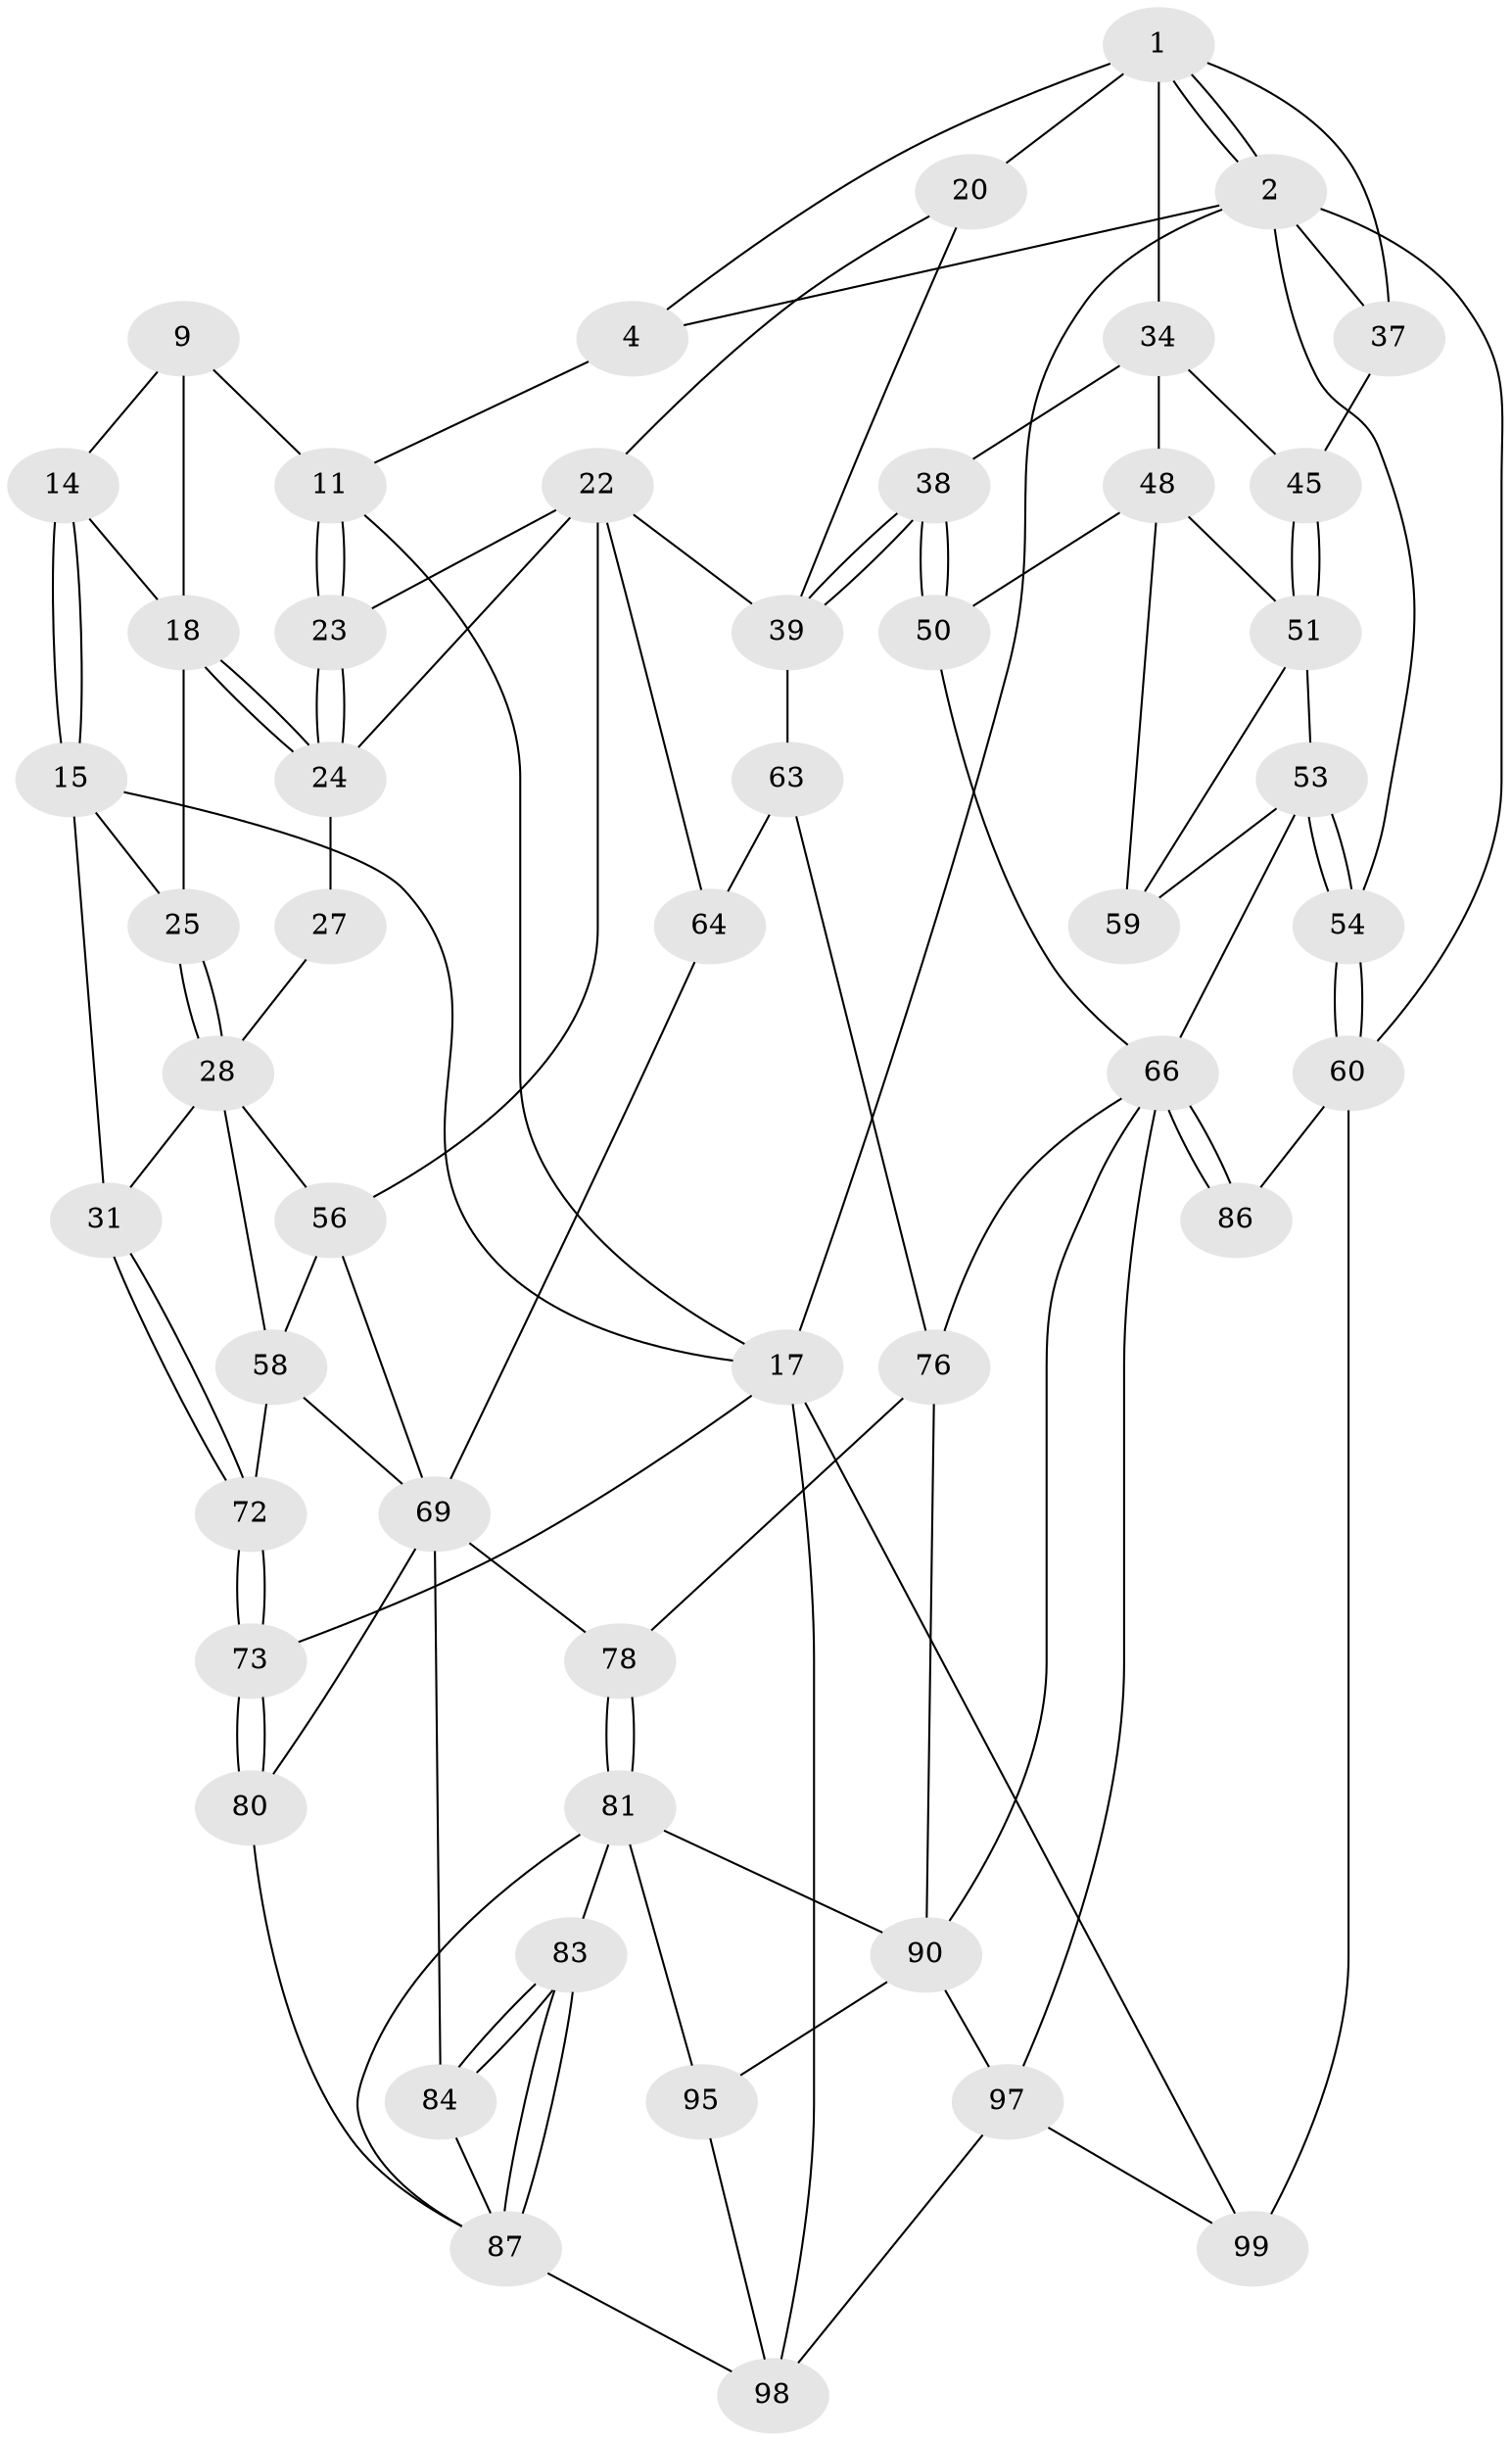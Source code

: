 // original degree distribution, {3: 0.0297029702970297, 5: 0.46534653465346537, 6: 0.24752475247524752, 4: 0.25742574257425743}
// Generated by graph-tools (version 1.1) at 2025/16/03/09/25 04:16:47]
// undirected, 50 vertices, 112 edges
graph export_dot {
graph [start="1"]
  node [color=gray90,style=filled];
  1 [pos="+0.9223492018045901+0.05462465330656548",super="+5"];
  2 [pos="+1+0",super="+36+3"];
  4 [pos="+0.9052877481388522+0",super="+8"];
  9 [pos="+0.19042954301107998+0",super="+10"];
  11 [pos="+0.42782292319390636+0.006321192392017826",super="+12"];
  14 [pos="+0.168731515084921+0.026778473236462163"];
  15 [pos="+0.05226164492946506+0.15899860192496337",super="+16"];
  17 [pos="+0+0",super="+74"];
  18 [pos="+0.29273282939326145+0.142296225386214",super="+19"];
  20 [pos="+0.5479555990430363+0.19498704540660744",super="+21"];
  22 [pos="+0.5233348036697404+0.20436300503953841",super="+40"];
  23 [pos="+0.4403745469371582+0.1983882556190674"];
  24 [pos="+0.35642405079527056+0.23889044909972423",super="+26"];
  25 [pos="+0.15626593793236782+0.19033731356594552"];
  27 [pos="+0.19694136522078332+0.25882634165454177"];
  28 [pos="+0.17188260356191828+0.2326611326767115",super="+29"];
  31 [pos="+0+0.23292056724969593"];
  34 [pos="+0.7636364375894732+0.3230258184832006",super="+47+35"];
  37 [pos="+0.9000956696236333+0.20183791193597236"];
  38 [pos="+0.6495067318686337+0.45679124385328124"];
  39 [pos="+0.6406782078937587+0.45453061683364915",super="+43"];
  45 [pos="+0.9039738775251611+0.2830192964632767",super="+46"];
  48 [pos="+0.7926549707224491+0.4544152048252253",super="+49"];
  50 [pos="+0.666513763517904+0.4767917897297892"];
  51 [pos="+0.9741345557676282+0.39489844526920365",super="+55+52"];
  53 [pos="+1+0.5087635164729728",super="+65"];
  54 [pos="+1+0.5149304187642341"];
  56 [pos="+0.24590994101442065+0.42800950295102624",super="+62+57"];
  58 [pos="+0.15793351720961596+0.4617108929063768",super="+71"];
  59 [pos="+0.8477193207886813+0.49350500895868193"];
  60 [pos="+1+0.7258792813805894",super="+85"];
  63 [pos="+0.46858864716133214+0.5655514745350368"];
  64 [pos="+0.41003780354067937+0.5838359386907744"];
  66 [pos="+0.7960110634596722+0.6874155684985687",super="+67"];
  69 [pos="+0.27179070777464853+0.6238256649847914",super="+70+75"];
  72 [pos="+0+0.5929361706198117"];
  73 [pos="+0+0.8111604462837864"];
  76 [pos="+0.5834348388680679+0.6857088128857523",super="+77"];
  78 [pos="+0.380150067004194+0.7686902130460025"];
  80 [pos="+0+0.8076351167020699"];
  81 [pos="+0.35664736449959283+0.838925930145333",super="+92+82"];
  83 [pos="+0.2949179759923549+0.8212902392526436"];
  84 [pos="+0.14065291866356958+0.6923537022972891"];
  86 [pos="+0.8634787494071088+0.7703681357342943"];
  87 [pos="+0.0908596232349175+0.8085749162109432",super="+88"];
  90 [pos="+0.6308737911231551+0.8464685320676273",super="+91+94"];
  95 [pos="+0.402731759895745+0.9500218319248703"];
  97 [pos="+0.7111052443710786+1",super="+100"];
  98 [pos="+0+1",super="+101"];
  99 [pos="+0.8374030568374062+1"];
  1 -- 2;
  1 -- 2;
  1 -- 34 [weight=2];
  1 -- 4;
  1 -- 20 [weight=2];
  1 -- 37;
  2 -- 37;
  2 -- 54;
  2 -- 17;
  2 -- 4;
  2 -- 60;
  4 -- 11;
  9 -- 14;
  9 -- 18;
  9 -- 11;
  11 -- 23;
  11 -- 23;
  11 -- 17;
  14 -- 15;
  14 -- 15;
  14 -- 18;
  15 -- 25;
  15 -- 17;
  15 -- 31;
  17 -- 73;
  17 -- 98;
  17 -- 99;
  18 -- 24;
  18 -- 24;
  18 -- 25;
  20 -- 22;
  20 -- 39;
  22 -- 23;
  22 -- 64;
  22 -- 56 [weight=2];
  22 -- 24;
  22 -- 39;
  23 -- 24;
  23 -- 24;
  24 -- 27;
  25 -- 28;
  25 -- 28;
  27 -- 28 [weight=2];
  28 -- 56;
  28 -- 58;
  28 -- 31;
  31 -- 72;
  31 -- 72;
  34 -- 48;
  34 -- 45;
  34 -- 38;
  37 -- 45;
  38 -- 39;
  38 -- 39;
  38 -- 50;
  38 -- 50;
  39 -- 63;
  45 -- 51 [weight=2];
  45 -- 51;
  48 -- 51;
  48 -- 50;
  48 -- 59;
  50 -- 66;
  51 -- 59;
  51 -- 53;
  53 -- 54;
  53 -- 54;
  53 -- 66;
  53 -- 59;
  54 -- 60;
  54 -- 60;
  56 -- 69;
  56 -- 58;
  58 -- 72;
  58 -- 69;
  60 -- 99 [weight=2];
  60 -- 86;
  63 -- 64;
  63 -- 76;
  64 -- 69;
  66 -- 86 [weight=2];
  66 -- 86;
  66 -- 97;
  66 -- 90;
  66 -- 76;
  69 -- 80;
  69 -- 84;
  69 -- 78;
  72 -- 73;
  72 -- 73;
  73 -- 80;
  73 -- 80;
  76 -- 90;
  76 -- 78;
  78 -- 81;
  78 -- 81;
  80 -- 87;
  81 -- 90;
  81 -- 95;
  81 -- 83;
  81 -- 87;
  83 -- 84;
  83 -- 84;
  83 -- 87;
  83 -- 87;
  84 -- 87;
  87 -- 98;
  90 -- 97;
  90 -- 95;
  95 -- 98;
  97 -- 98;
  97 -- 99;
}
